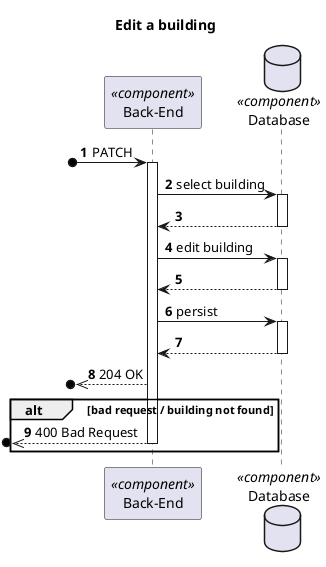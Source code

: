 @startuml Process View - Level 3

autonumber
skinparam packageStyle rect

title Edit a building

participant "Back-End" as BE <<component>>
database "Database" as DB <<component>>

?o-> BE : PATCH

activate BE

BE -> DB : select building
activate DB
DB --> BE
deactivate DB

BE -> DB : edit building
activate DB
DB --> BE
deactivate DB

BE -> DB : persist
activate DB
DB --> BE
deactivate DB

?o<<-- BE : 204 OK

alt bad request / building not found
?o<<-- BE : 400 Bad Request
deactivate BE
end

@enduml

